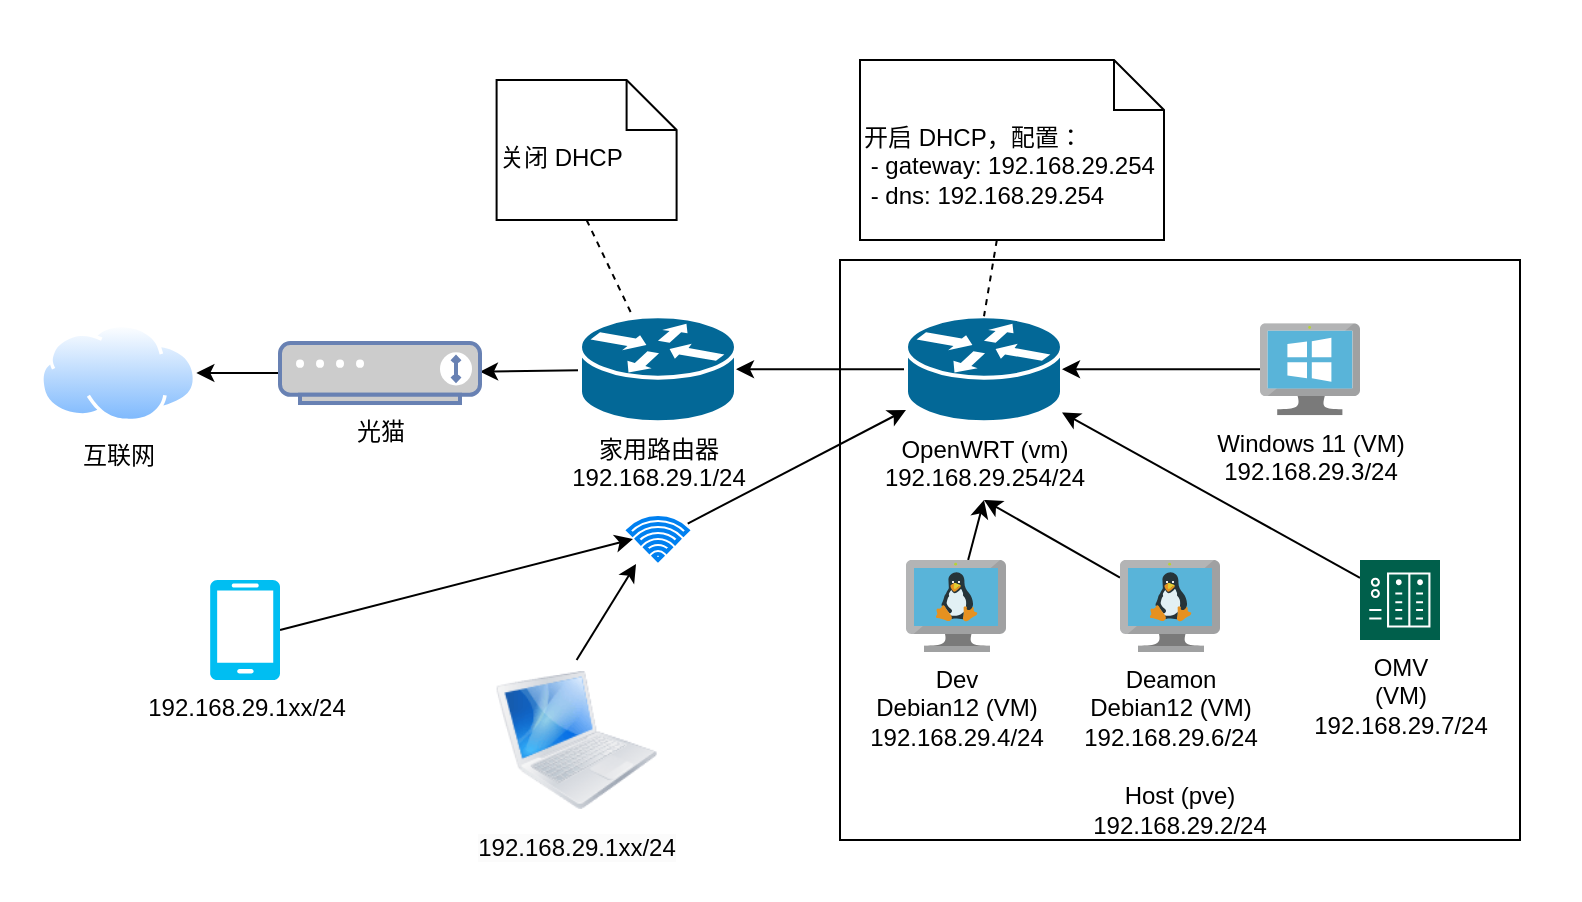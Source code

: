 <mxfile>
    <diagram id="NKVxYr-GJhV1i8-vBdQA" name="network">
        <mxGraphModel dx="678" dy="1493" grid="1" gridSize="10" guides="1" tooltips="1" connect="1" arrows="1" fold="1" page="1" pageScale="1" pageWidth="827" pageHeight="1169" math="0" shadow="0">
            <root>
                <mxCell id="0"/>
                <mxCell id="1" parent="0"/>
                <mxCell id="36" value="" style="rounded=0;whiteSpace=wrap;html=1;fontColor=#000000;strokeColor=none;" vertex="1" parent="1">
                    <mxGeometry x="30" y="-80" width="790" height="450" as="geometry"/>
                </mxCell>
                <mxCell id="4" value="" style="edgeStyle=none;html=1;startArrow=none;" edge="1" parent="1" source="6" target="3">
                    <mxGeometry relative="1" as="geometry"/>
                </mxCell>
                <mxCell id="12" value="" style="edgeStyle=none;html=1;fontColor=#000000;" edge="1" parent="1" source="2" target="6">
                    <mxGeometry relative="1" as="geometry"/>
                </mxCell>
                <mxCell id="2" value="家用路由器&lt;br&gt;192.168.29.1/24" style="shape=mxgraph.cisco.routers.router;sketch=0;html=1;pointerEvents=1;dashed=0;fillColor=#036897;strokeColor=#ffffff;strokeWidth=2;verticalLabelPosition=bottom;verticalAlign=top;align=center;outlineConnect=0;" vertex="1" parent="1">
                    <mxGeometry x="320" y="78.13" width="78" height="53" as="geometry"/>
                </mxCell>
                <mxCell id="3" value="互联网" style="aspect=fixed;perimeter=ellipsePerimeter;html=1;align=center;shadow=0;dashed=0;spacingTop=3;image;image=img/lib/active_directory/internet_cloud.svg;" vertex="1" parent="1">
                    <mxGeometry x="50" y="81.88" width="78.17" height="49.25" as="geometry"/>
                </mxCell>
                <mxCell id="6" value="&lt;font color=&quot;#000000&quot;&gt;光猫&lt;/font&gt;" style="fontColor=#0066CC;verticalAlign=top;verticalLabelPosition=bottom;labelPosition=center;align=center;html=1;outlineConnect=0;fillColor=#CCCCCC;strokeColor=#6881B3;gradientColor=none;gradientDirection=north;strokeWidth=2;shape=mxgraph.networks.modem;" vertex="1" parent="1">
                    <mxGeometry x="170" y="91.51" width="100" height="30" as="geometry"/>
                </mxCell>
                <mxCell id="15" value="" style="html=1;verticalLabelPosition=bottom;align=center;labelBackgroundColor=#ffffff;verticalAlign=top;strokeWidth=2;strokeColor=#0080F0;shadow=0;dashed=0;shape=mxgraph.ios7.icons.wifi;pointerEvents=1;fontColor=#000000;" vertex="1" parent="1">
                    <mxGeometry x="344.15" y="179" width="29.7" height="21" as="geometry"/>
                </mxCell>
                <mxCell id="16" value="" style="rounded=0;whiteSpace=wrap;html=1;fontColor=#000000;" vertex="1" parent="1">
                    <mxGeometry x="450" y="50" width="340" height="290" as="geometry"/>
                </mxCell>
                <mxCell id="17" value="Host (pve)&lt;br&gt;192.168.29.2/24" style="text;html=1;strokeColor=none;fillColor=none;align=center;verticalAlign=middle;whiteSpace=wrap;rounded=0;fontColor=#000000;" vertex="1" parent="1">
                    <mxGeometry x="590" y="310" width="60" height="30" as="geometry"/>
                </mxCell>
                <mxCell id="22" style="edgeStyle=none;html=1;entryX=1;entryY=0.5;entryDx=0;entryDy=0;entryPerimeter=0;fontColor=#000000;" edge="1" parent="1" source="19" target="2">
                    <mxGeometry relative="1" as="geometry"/>
                </mxCell>
                <mxCell id="19" value="OpenWRT (vm)&lt;br&gt;192.168.29.254/24" style="shape=mxgraph.cisco.routers.router;sketch=0;html=1;pointerEvents=1;dashed=0;fillColor=#036897;strokeColor=#ffffff;strokeWidth=2;verticalLabelPosition=bottom;verticalAlign=top;align=center;outlineConnect=0;" vertex="1" parent="1">
                    <mxGeometry x="483" y="78.13" width="78" height="53" as="geometry"/>
                </mxCell>
                <mxCell id="24" style="edgeStyle=none;html=1;entryX=0.5;entryY=0;entryDx=0;entryDy=0;entryPerimeter=0;fontColor=#000000;endArrow=none;endFill=0;dashed=1;" edge="1" parent="1" source="23" target="19">
                    <mxGeometry relative="1" as="geometry"/>
                </mxCell>
                <mxCell id="23" value="&lt;span style=&quot;&quot;&gt;开启 DHCP，配置：&lt;br&gt;&amp;nbsp;- gateway: 192.168.29.254&lt;br&gt;&amp;nbsp;- dns:&amp;nbsp;&lt;/span&gt;192.168.29.254&lt;span style=&quot;&quot;&gt;&lt;br&gt;&lt;/span&gt;" style="shape=note2;boundedLbl=1;whiteSpace=wrap;html=1;size=25;verticalAlign=top;align=left;fontColor=#000000;" vertex="1" parent="1">
                    <mxGeometry x="460" y="-50" width="152" height="90" as="geometry"/>
                </mxCell>
                <mxCell id="26" value="" style="edgeStyle=none;html=1;fontColor=#000000;endArrow=classic;endFill=1;" edge="1" parent="1" source="25" target="19">
                    <mxGeometry relative="1" as="geometry"/>
                </mxCell>
                <mxCell id="25" value="Windows 11 (VM)&lt;br&gt;192.168.29.3/24" style="sketch=0;aspect=fixed;html=1;points=[];align=center;image;fontSize=12;image=img/lib/mscae/VirtualMachineWindows.svg;dashed=1;fontColor=#000000;" vertex="1" parent="1">
                    <mxGeometry x="660" y="81.63" width="50" height="46" as="geometry"/>
                </mxCell>
                <mxCell id="29" value="&lt;span style=&quot;&quot;&gt;关闭 DHCP&lt;br&gt;&lt;/span&gt;" style="shape=note2;boundedLbl=1;whiteSpace=wrap;html=1;size=25;verticalAlign=top;align=left;fontColor=#000000;" vertex="1" parent="1">
                    <mxGeometry x="278.3" y="-40" width="90" height="70" as="geometry"/>
                </mxCell>
                <mxCell id="31" style="edgeStyle=none;html=1;fontColor=#000000;endArrow=none;endFill=0;dashed=1;exitX=0.5;exitY=1;exitDx=0;exitDy=0;exitPerimeter=0;" edge="1" parent="1" source="29" target="2">
                    <mxGeometry relative="1" as="geometry">
                        <mxPoint x="538.422" y="50" as="sourcePoint"/>
                        <mxPoint x="532" y="88.13" as="targetPoint"/>
                    </mxGeometry>
                </mxCell>
                <mxCell id="35" value="" style="edgeStyle=none;html=1;fontColor=#000000;endArrow=classic;endFill=1;" edge="1" parent="1" source="32">
                    <mxGeometry relative="1" as="geometry">
                        <mxPoint x="522" y="170" as="targetPoint"/>
                    </mxGeometry>
                </mxCell>
                <mxCell id="32" value="Dev &lt;br&gt;Debian12 (VM)&lt;br&gt;192.168.29.4/24" style="sketch=0;aspect=fixed;html=1;points=[];align=center;image;fontSize=12;image=img/lib/mscae/VM_Linux.svg;dashed=1;fontColor=#000000;" vertex="1" parent="1">
                    <mxGeometry x="483" y="200" width="50" height="46" as="geometry"/>
                </mxCell>
                <mxCell id="34" style="edgeStyle=none;html=1;fontColor=#000000;endArrow=classic;endFill=1;" edge="1" parent="1" source="33">
                    <mxGeometry relative="1" as="geometry">
                        <mxPoint x="522" y="170" as="targetPoint"/>
                    </mxGeometry>
                </mxCell>
                <mxCell id="33" value="Deamon &lt;br&gt;Debian12 (VM)&lt;br&gt;192.168.29.6/24" style="sketch=0;aspect=fixed;html=1;points=[];align=center;image;fontSize=12;image=img/lib/mscae/VM_Linux.svg;dashed=1;fontColor=#000000;" vertex="1" parent="1">
                    <mxGeometry x="590" y="200" width="50" height="46" as="geometry"/>
                </mxCell>
                <mxCell id="39" style="edgeStyle=none;html=1;exitX=1;exitY=0.5;exitDx=0;exitDy=0;exitPerimeter=0;entryX=0.079;entryY=0.5;entryDx=0;entryDy=0;entryPerimeter=0;fontColor=#000000;endArrow=classic;endFill=1;" edge="1" parent="1" source="37" target="15">
                    <mxGeometry relative="1" as="geometry"/>
                </mxCell>
                <mxCell id="37" value="192.168.29.1xx/24" style="verticalLabelPosition=bottom;html=1;verticalAlign=top;align=center;strokeColor=none;fillColor=#00BEF2;shape=mxgraph.azure.mobile;pointerEvents=1;fontColor=#000000;" vertex="1" parent="1">
                    <mxGeometry x="135" y="210" width="35" height="50" as="geometry"/>
                </mxCell>
                <mxCell id="40" value="" style="edgeStyle=none;html=1;fontColor=#000000;endArrow=classic;endFill=1;" edge="1" parent="1" source="15" target="19">
                    <mxGeometry relative="1" as="geometry"/>
                </mxCell>
                <mxCell id="42" style="edgeStyle=none;html=1;exitX=0.5;exitY=0;exitDx=0;exitDy=0;entryX=0.13;entryY=1.095;entryDx=0;entryDy=0;entryPerimeter=0;fontColor=#000000;endArrow=classic;endFill=1;" edge="1" parent="1" source="41" target="15">
                    <mxGeometry relative="1" as="geometry"/>
                </mxCell>
                <mxCell id="41" value="&lt;span style=&quot;background-color: rgb(251, 251, 251);&quot;&gt;192.168.29.1xx/24&lt;/span&gt;" style="image;html=1;image=img/lib/clip_art/computers/MacBook_128x128.png;fontColor=#000000;" vertex="1" parent="1">
                    <mxGeometry x="278.3" y="250" width="80" height="80" as="geometry"/>
                </mxCell>
                <mxCell id="U2KbwP7Z9RfxdFp_yNCu-43" value="" style="edgeStyle=none;html=1;fontColor=#000000;startArrow=none;startFill=0;endArrow=classic;endFill=1;" edge="1" parent="1" source="U2KbwP7Z9RfxdFp_yNCu-42" target="19">
                    <mxGeometry relative="1" as="geometry"/>
                </mxCell>
                <mxCell id="U2KbwP7Z9RfxdFp_yNCu-42" value="OMV&lt;br&gt;(VM)&lt;br&gt;192.168.29.7/24" style="sketch=0;pointerEvents=1;shadow=0;dashed=0;html=1;strokeColor=none;fillColor=#005F4B;labelPosition=center;verticalLabelPosition=bottom;verticalAlign=top;align=center;outlineConnect=0;shape=mxgraph.veeam2.nas;fontColor=#000000;" vertex="1" parent="1">
                    <mxGeometry x="710" y="200" width="40" height="40" as="geometry"/>
                </mxCell>
            </root>
        </mxGraphModel>
    </diagram>
    <diagram id="qnNVxn7BxHVrn2mpJTSj" name="nas">
        <mxGraphModel dx="1507" dy="1889" grid="1" gridSize="10" guides="1" tooltips="1" connect="1" arrows="1" fold="1" page="1" pageScale="1" pageWidth="827" pageHeight="1169" math="0" shadow="0">
            <root>
                <mxCell id="0"/>
                <mxCell id="1" parent="0"/>
                <mxCell id="yAlRdopK9Fx-3dFQKx1i-11" value="" style="rounded=0;whiteSpace=wrap;html=1;fontColor=#000000;strokeColor=none;" vertex="1" parent="1">
                    <mxGeometry x="150" y="-60" width="790" height="560" as="geometry"/>
                </mxCell>
                <mxCell id="Fryt33R9m_zeYCyxhKIc-2" value="" style="sketch=0;pointerEvents=1;shadow=0;dashed=0;html=1;strokeColor=none;fillColor=#505050;labelPosition=center;verticalLabelPosition=bottom;verticalAlign=top;outlineConnect=0;align=center;shape=mxgraph.office.devices.hard_disk;fontColor=#000000;" vertex="1" parent="1">
                    <mxGeometry x="180" y="70" width="40" height="54" as="geometry"/>
                </mxCell>
                <mxCell id="bye5KAWiUfSVD8ykHp-A-3" value="" style="edgeStyle=none;html=1;fontColor=#000000;startArrow=classic;startFill=1;endArrow=classic;endFill=1;entryX=0;entryY=0.75;entryDx=0;entryDy=0;entryPerimeter=0;" edge="1" parent="1" source="Fryt33R9m_zeYCyxhKIc-6" target="Fryt33R9m_zeYCyxhKIc-9">
                    <mxGeometry relative="1" as="geometry"/>
                </mxCell>
                <mxCell id="Fryt33R9m_zeYCyxhKIc-6" value="电源" style="aspect=fixed;html=1;points=[];align=center;image;fontSize=12;image=img/lib/azure2/general/Power.svg;fontColor=#000000;" vertex="1" parent="1">
                    <mxGeometry x="270" y="122" width="12.94" height="20" as="geometry"/>
                </mxCell>
                <mxCell id="Fryt33R9m_zeYCyxhKIc-10" value="" style="edgeStyle=none;html=1;fontColor=#000000;endArrow=classic;endFill=1;startArrow=classic;startFill=1;" edge="1" parent="1" source="Fryt33R9m_zeYCyxhKIc-9" target="Fryt33R9m_zeYCyxhKIc-2">
                    <mxGeometry relative="1" as="geometry"/>
                </mxCell>
                <mxCell id="Fryt33R9m_zeYCyxhKIc-27" style="edgeStyle=none;html=1;entryX=0;entryY=0.25;entryDx=0;entryDy=0;fontColor=#000000;startArrow=classic;startFill=1;endArrow=classic;endFill=1;" edge="1" parent="1" source="Fryt33R9m_zeYCyxhKIc-9" target="Fryt33R9m_zeYCyxhKIc-26">
                    <mxGeometry relative="1" as="geometry"/>
                </mxCell>
                <mxCell id="Fryt33R9m_zeYCyxhKIc-9" value="USB to&lt;br&gt;SATA" style="strokeWidth=2;outlineConnect=0;dashed=0;align=center;html=1;fontSize=8;shape=mxgraph.eip.channel_adapter;fillColor=#9ddbef;fontColor=#000000;" vertex="1" parent="1">
                    <mxGeometry x="310" y="52" width="45" height="90" as="geometry"/>
                </mxCell>
                <mxCell id="Fryt33R9m_zeYCyxhKIc-12" value="" style="sketch=0;pointerEvents=1;shadow=0;dashed=0;html=1;strokeColor=none;fillColor=#505050;labelPosition=center;verticalLabelPosition=bottom;verticalAlign=top;outlineConnect=0;align=center;shape=mxgraph.office.devices.hard_disk;fontColor=#000000;" vertex="1" parent="1">
                    <mxGeometry x="180" y="178" width="40" height="54" as="geometry"/>
                </mxCell>
                <mxCell id="Fryt33R9m_zeYCyxhKIc-13" value="" style="edgeStyle=none;html=1;fontColor=#000000;endArrow=classic;endFill=1;startArrow=classic;startFill=1;" edge="1" parent="1" source="Fryt33R9m_zeYCyxhKIc-14" target="Fryt33R9m_zeYCyxhKIc-12">
                    <mxGeometry relative="1" as="geometry"/>
                </mxCell>
                <mxCell id="Fryt33R9m_zeYCyxhKIc-28" value="" style="edgeStyle=none;html=1;fontColor=#000000;startArrow=classic;startFill=1;endArrow=classic;endFill=1;" edge="1" parent="1" source="Fryt33R9m_zeYCyxhKIc-14" target="Fryt33R9m_zeYCyxhKIc-26">
                    <mxGeometry relative="1" as="geometry"/>
                </mxCell>
                <mxCell id="bye5KAWiUfSVD8ykHp-A-5" style="edgeStyle=none;html=1;exitX=0;exitY=0.75;exitDx=0;exitDy=0;exitPerimeter=0;fontColor=#000000;startArrow=classic;startFill=1;endArrow=classic;endFill=1;" edge="1" parent="1" source="Fryt33R9m_zeYCyxhKIc-14" target="bye5KAWiUfSVD8ykHp-A-4">
                    <mxGeometry relative="1" as="geometry"/>
                </mxCell>
                <mxCell id="Fryt33R9m_zeYCyxhKIc-14" value="USB to&lt;br&gt;SATA" style="strokeWidth=2;outlineConnect=0;dashed=0;align=center;html=1;fontSize=8;shape=mxgraph.eip.channel_adapter;fillColor=#9ddbef;fontColor=#000000;" vertex="1" parent="1">
                    <mxGeometry x="310" y="160" width="45" height="90" as="geometry"/>
                </mxCell>
                <mxCell id="Fryt33R9m_zeYCyxhKIc-15" value="" style="sketch=0;pointerEvents=1;shadow=0;dashed=0;html=1;strokeColor=none;fillColor=#505050;labelPosition=center;verticalLabelPosition=bottom;verticalAlign=top;outlineConnect=0;align=center;shape=mxgraph.office.devices.hard_disk;fontColor=#000000;" vertex="1" parent="1">
                    <mxGeometry x="180" y="288" width="40" height="54" as="geometry"/>
                </mxCell>
                <mxCell id="Fryt33R9m_zeYCyxhKIc-16" value="" style="edgeStyle=none;html=1;fontColor=#000000;endArrow=classic;endFill=1;startArrow=classic;startFill=1;" edge="1" parent="1" source="Fryt33R9m_zeYCyxhKIc-17" target="Fryt33R9m_zeYCyxhKIc-15">
                    <mxGeometry relative="1" as="geometry"/>
                </mxCell>
                <mxCell id="Fryt33R9m_zeYCyxhKIc-29" value="" style="edgeStyle=none;html=1;fontColor=#000000;startArrow=classic;startFill=1;endArrow=classic;endFill=1;entryX=0;entryY=0.5;entryDx=0;entryDy=0;" edge="1" parent="1" source="Fryt33R9m_zeYCyxhKIc-17" target="Fryt33R9m_zeYCyxhKIc-26">
                    <mxGeometry relative="1" as="geometry"/>
                </mxCell>
                <mxCell id="bye5KAWiUfSVD8ykHp-A-7" style="edgeStyle=none;html=1;exitX=0;exitY=0.75;exitDx=0;exitDy=0;exitPerimeter=0;entryX=1.236;entryY=0.5;entryDx=0;entryDy=0;entryPerimeter=0;fontColor=#000000;startArrow=classic;startFill=1;endArrow=classic;endFill=1;" edge="1" parent="1" source="Fryt33R9m_zeYCyxhKIc-17" target="bye5KAWiUfSVD8ykHp-A-6">
                    <mxGeometry relative="1" as="geometry"/>
                </mxCell>
                <mxCell id="Fryt33R9m_zeYCyxhKIc-17" value="USB to&lt;br&gt;SATA" style="strokeWidth=2;outlineConnect=0;dashed=0;align=center;html=1;fontSize=8;shape=mxgraph.eip.channel_adapter;fillColor=#9ddbef;fontColor=#000000;" vertex="1" parent="1">
                    <mxGeometry x="310" y="270" width="45" height="90" as="geometry"/>
                </mxCell>
                <mxCell id="Fryt33R9m_zeYCyxhKIc-20" value="" style="sketch=0;pointerEvents=1;shadow=0;dashed=0;html=1;strokeColor=none;fillColor=#505050;labelPosition=center;verticalLabelPosition=bottom;verticalAlign=top;outlineConnect=0;align=center;shape=mxgraph.office.devices.hard_disk;fontColor=#000000;" vertex="1" parent="1">
                    <mxGeometry x="180" y="398" width="40" height="54" as="geometry"/>
                </mxCell>
                <mxCell id="Fryt33R9m_zeYCyxhKIc-21" value="" style="edgeStyle=none;html=1;fontColor=#000000;endArrow=classic;endFill=1;startArrow=classic;startFill=1;" edge="1" parent="1" source="Fryt33R9m_zeYCyxhKIc-22" target="Fryt33R9m_zeYCyxhKIc-20">
                    <mxGeometry relative="1" as="geometry"/>
                </mxCell>
                <mxCell id="Fryt33R9m_zeYCyxhKIc-30" style="edgeStyle=none;html=1;fontColor=#000000;startArrow=classic;startFill=1;endArrow=classic;endFill=1;entryX=0;entryY=0.75;entryDx=0;entryDy=0;" edge="1" parent="1" source="Fryt33R9m_zeYCyxhKIc-22" target="Fryt33R9m_zeYCyxhKIc-26">
                    <mxGeometry relative="1" as="geometry"/>
                </mxCell>
                <mxCell id="bye5KAWiUfSVD8ykHp-A-9" style="edgeStyle=none;html=1;exitX=0;exitY=0.75;exitDx=0;exitDy=0;exitPerimeter=0;entryX=1.082;entryY=0.6;entryDx=0;entryDy=0;entryPerimeter=0;fontColor=#000000;startArrow=classic;startFill=1;endArrow=classic;endFill=1;" edge="1" parent="1" source="Fryt33R9m_zeYCyxhKIc-22" target="bye5KAWiUfSVD8ykHp-A-8">
                    <mxGeometry relative="1" as="geometry"/>
                </mxCell>
                <mxCell id="Fryt33R9m_zeYCyxhKIc-22" value="USB to&lt;br&gt;SATA" style="strokeWidth=2;outlineConnect=0;dashed=0;align=center;html=1;fontSize=8;shape=mxgraph.eip.channel_adapter;fillColor=#9ddbef;fontColor=#000000;" vertex="1" parent="1">
                    <mxGeometry x="310" y="380" width="45" height="90" as="geometry"/>
                </mxCell>
                <mxCell id="bye5KAWiUfSVD8ykHp-A-2" value="" style="edgeStyle=none;html=1;fontColor=#000000;startArrow=classic;startFill=1;endArrow=classic;endFill=1;" edge="1" parent="1" source="Fryt33R9m_zeYCyxhKIc-26" target="bye5KAWiUfSVD8ykHp-A-1">
                    <mxGeometry relative="1" as="geometry"/>
                </mxCell>
                <mxCell id="Fryt33R9m_zeYCyxhKIc-26" value="" style="image;html=1;image=img/lib/clip_art/computers/USB_Hub_128x128.png;fontColor=#000000;" vertex="1" parent="1">
                    <mxGeometry x="440" y="208" width="80" height="80" as="geometry"/>
                </mxCell>
                <mxCell id="bye5KAWiUfSVD8ykHp-A-1" value="" style="rounded=0;whiteSpace=wrap;html=1;fontColor=#000000;" vertex="1" parent="1">
                    <mxGeometry x="570" y="103" width="340" height="290" as="geometry"/>
                </mxCell>
                <mxCell id="bye5KAWiUfSVD8ykHp-A-4" value="电源" style="aspect=fixed;html=1;points=[];align=center;image;fontSize=12;image=img/lib/azure2/general/Power.svg;fontColor=#000000;" vertex="1" parent="1">
                    <mxGeometry x="270" y="230" width="12.94" height="20" as="geometry"/>
                </mxCell>
                <mxCell id="bye5KAWiUfSVD8ykHp-A-6" value="电源" style="aspect=fixed;html=1;points=[];align=center;image;fontSize=12;image=img/lib/azure2/general/Power.svg;fontColor=#000000;" vertex="1" parent="1">
                    <mxGeometry x="270" y="342" width="12.94" height="20" as="geometry"/>
                </mxCell>
                <mxCell id="bye5KAWiUfSVD8ykHp-A-8" value="电源" style="aspect=fixed;html=1;points=[];align=center;image;fontSize=12;image=img/lib/azure2/general/Power.svg;fontColor=#000000;" vertex="1" parent="1">
                    <mxGeometry x="270" y="452" width="12.94" height="20" as="geometry"/>
                </mxCell>
                <mxCell id="-F8jBSkn_d3TdbXbwRFC-1" value="Host (pve)" style="text;html=1;strokeColor=none;fillColor=none;align=center;verticalAlign=middle;whiteSpace=wrap;rounded=0;fontColor=#000000;" vertex="1" parent="1">
                    <mxGeometry x="710" y="360" width="60" height="30" as="geometry"/>
                </mxCell>
                <mxCell id="2fE-YjolIksCRk0wJcu5-3" style="edgeStyle=none;html=1;fontColor=#000000;startArrow=classic;startFill=1;endArrow=classic;endFill=1;entryX=0;entryY=0.5;entryDx=0;entryDy=0;" edge="1" parent="1" source="2fE-YjolIksCRk0wJcu5-1" target="bye5KAWiUfSVD8ykHp-A-1">
                    <mxGeometry relative="1" as="geometry"/>
                </mxCell>
                <mxCell id="2fE-YjolIksCRk0wJcu5-4" value="USB&lt;br&gt;直通" style="edgeLabel;html=1;align=center;verticalAlign=middle;resizable=0;points=[];fontColor=#000000;" vertex="1" connectable="0" parent="2fE-YjolIksCRk0wJcu5-3">
                    <mxGeometry x="-0.06" relative="1" as="geometry">
                        <mxPoint x="1" as="offset"/>
                    </mxGeometry>
                </mxCell>
                <mxCell id="2fE-YjolIksCRk0wJcu5-1" value="OMV&lt;br&gt;(VM)&lt;br&gt;192.168.29.7/24" style="sketch=0;pointerEvents=1;shadow=0;dashed=0;html=1;strokeColor=none;fillColor=#005F4B;labelPosition=center;verticalLabelPosition=bottom;verticalAlign=top;align=center;outlineConnect=0;shape=mxgraph.veeam2.nas;fontColor=#000000;" vertex="1" parent="1">
                    <mxGeometry x="630" y="270" width="40" height="40" as="geometry"/>
                </mxCell>
                <mxCell id="2fE-YjolIksCRk0wJcu5-6" value="NFS 协议" style="edgeStyle=none;html=1;fontColor=#000000;startArrow=classic;startFill=1;endArrow=classic;endFill=1;" edge="1" parent="1" source="i5_XOaiNh6BfFztG5gAl-1" target="2fE-YjolIksCRk0wJcu5-1">
                    <mxGeometry relative="1" as="geometry">
                        <mxPoint x="750" y="172" as="sourcePoint"/>
                    </mxGeometry>
                </mxCell>
                <mxCell id="i5_XOaiNh6BfFztG5gAl-1" value="Dev &lt;br&gt;Debian12 (VM)&lt;br&gt;192.168.29.4/24" style="sketch=0;aspect=fixed;html=1;points=[];align=center;image;fontSize=12;image=img/lib/mscae/VM_Linux.svg;dashed=1;fontColor=#000000;" vertex="1" parent="1">
                    <mxGeometry x="800" y="132" width="50" height="46" as="geometry"/>
                </mxCell>
                <mxCell id="u4Dry0UEMYDLqNFLXQsY-2" value="SMB 协议" style="edgeStyle=none;html=1;fontColor=#000000;startArrow=classic;startFill=1;endArrow=classic;endFill=1;" edge="1" parent="1" source="u4Dry0UEMYDLqNFLXQsY-1" target="2fE-YjolIksCRk0wJcu5-1">
                    <mxGeometry relative="1" as="geometry"/>
                </mxCell>
                <mxCell id="u4Dry0UEMYDLqNFLXQsY-1" value="Windows 11 (VM)&lt;br&gt;192.168.29.3/24" style="sketch=0;aspect=fixed;html=1;points=[];align=center;image;fontSize=12;image=img/lib/mscae/VirtualMachineWindows.svg;dashed=1;fontColor=#000000;" vertex="1" parent="1">
                    <mxGeometry x="800" y="268" width="50" height="46" as="geometry"/>
                </mxCell>
                <mxCell id="yAlRdopK9Fx-3dFQKx1i-7" style="edgeStyle=none;html=1;fontColor=#000000;startArrow=classic;startFill=1;endArrow=classic;endFill=1;" edge="1" parent="1" source="7gpQgw8DDzacorvzIYvL-1" target="kZGIOMygkW44PXrTpX0i-1">
                    <mxGeometry relative="1" as="geometry"/>
                </mxCell>
                <mxCell id="7gpQgw8DDzacorvzIYvL-1" value="" style="html=1;verticalLabelPosition=bottom;align=center;labelBackgroundColor=#ffffff;verticalAlign=top;strokeWidth=2;strokeColor=#0080F0;shadow=0;dashed=0;shape=mxgraph.ios7.icons.wifi;pointerEvents=1;fontColor=#000000;" vertex="1" parent="1">
                    <mxGeometry x="465.15" y="132" width="29.7" height="21" as="geometry"/>
                </mxCell>
                <mxCell id="yAlRdopK9Fx-3dFQKx1i-8" style="edgeStyle=none;html=1;fontColor=#000000;startArrow=classic;startFill=1;endArrow=classic;endFill=1;" edge="1" parent="1" target="2fE-YjolIksCRk0wJcu5-1">
                    <mxGeometry relative="1" as="geometry">
                        <mxPoint x="650" y="210" as="sourcePoint"/>
                        <mxPoint x="570" y="106" as="targetPoint"/>
                    </mxGeometry>
                </mxCell>
                <mxCell id="kZGIOMygkW44PXrTpX0i-1" value="OpenWRT (vm)&lt;br&gt;192.168.29.254/24" style="shape=mxgraph.cisco.routers.router;sketch=0;html=1;pointerEvents=1;dashed=0;fillColor=#036897;strokeColor=#ffffff;strokeWidth=2;verticalLabelPosition=bottom;verticalAlign=top;align=center;outlineConnect=0;" vertex="1" parent="1">
                    <mxGeometry x="611" y="122" width="78" height="53" as="geometry"/>
                </mxCell>
                <mxCell id="yAlRdopK9Fx-3dFQKx1i-5" value="SAB 协议" style="edgeStyle=none;html=1;entryX=0.163;entryY=-0.143;entryDx=0;entryDy=0;entryPerimeter=0;fontColor=#000000;startArrow=classic;startFill=1;endArrow=classic;endFill=1;" edge="1" parent="1" target="7gpQgw8DDzacorvzIYvL-1">
                    <mxGeometry relative="1" as="geometry">
                        <mxPoint x="408" y="50" as="sourcePoint"/>
                    </mxGeometry>
                </mxCell>
                <mxCell id="yAlRdopK9Fx-3dFQKx1i-1" value="192.168.29.1xx/24" style="verticalLabelPosition=bottom;html=1;verticalAlign=top;align=center;strokeColor=none;fillColor=#00BEF2;shape=mxgraph.azure.mobile;pointerEvents=1;fontColor=#000000;" vertex="1" parent="1">
                    <mxGeometry x="390" y="-20" width="35" height="50" as="geometry"/>
                </mxCell>
                <mxCell id="yAlRdopK9Fx-3dFQKx1i-6" style="edgeStyle=none;html=1;entryX=0.635;entryY=-0.238;entryDx=0;entryDy=0;entryPerimeter=0;fontColor=#000000;startArrow=classic;startFill=1;endArrow=classic;endFill=1;" edge="1" parent="1" target="7gpQgw8DDzacorvzIYvL-1">
                    <mxGeometry relative="1" as="geometry">
                        <mxPoint x="540" y="60" as="sourcePoint"/>
                    </mxGeometry>
                </mxCell>
                <mxCell id="yAlRdopK9Fx-3dFQKx1i-10" value="SAB 协议" style="edgeLabel;html=1;align=center;verticalAlign=middle;resizable=0;points=[];fontColor=#000000;" vertex="1" connectable="0" parent="yAlRdopK9Fx-3dFQKx1i-6">
                    <mxGeometry x="-0.021" y="2" relative="1" as="geometry">
                        <mxPoint as="offset"/>
                    </mxGeometry>
                </mxCell>
                <mxCell id="yAlRdopK9Fx-3dFQKx1i-2" value="&lt;span style=&quot;background-color: rgb(251, 251, 251);&quot;&gt;192.168.29.1xx/24&lt;/span&gt;" style="image;html=1;image=img/lib/clip_art/computers/MacBook_128x128.png;fontColor=#000000;" vertex="1" parent="1">
                    <mxGeometry x="510.0" y="-40" width="80" height="80" as="geometry"/>
                </mxCell>
            </root>
        </mxGraphModel>
    </diagram>
</mxfile>